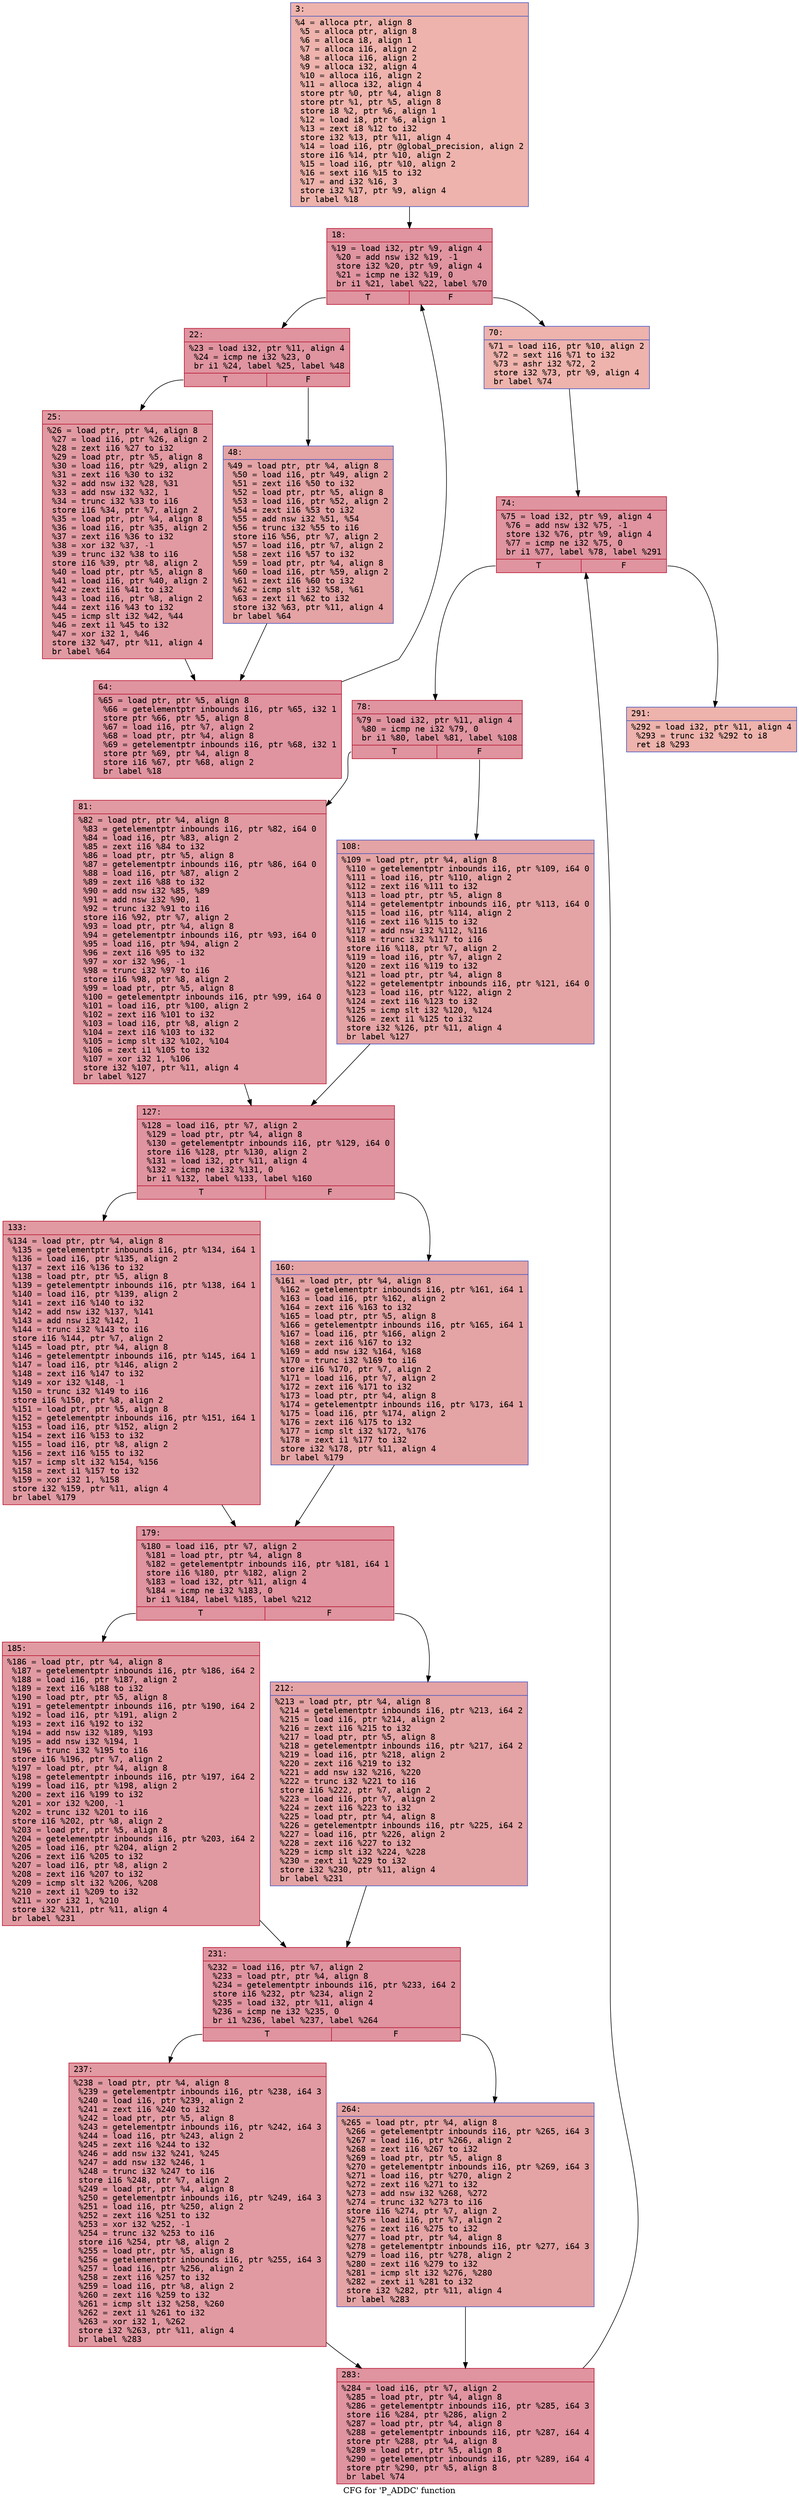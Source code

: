 digraph "CFG for 'P_ADDC' function" {
	label="CFG for 'P_ADDC' function";

	Node0x6000015b40f0 [shape=record,color="#3d50c3ff", style=filled, fillcolor="#d6524470" fontname="Courier",label="{3:\l|  %4 = alloca ptr, align 8\l  %5 = alloca ptr, align 8\l  %6 = alloca i8, align 1\l  %7 = alloca i16, align 2\l  %8 = alloca i16, align 2\l  %9 = alloca i32, align 4\l  %10 = alloca i16, align 2\l  %11 = alloca i32, align 4\l  store ptr %0, ptr %4, align 8\l  store ptr %1, ptr %5, align 8\l  store i8 %2, ptr %6, align 1\l  %12 = load i8, ptr %6, align 1\l  %13 = zext i8 %12 to i32\l  store i32 %13, ptr %11, align 4\l  %14 = load i16, ptr @global_precision, align 2\l  store i16 %14, ptr %10, align 2\l  %15 = load i16, ptr %10, align 2\l  %16 = sext i16 %15 to i32\l  %17 = and i32 %16, 3\l  store i32 %17, ptr %9, align 4\l  br label %18\l}"];
	Node0x6000015b40f0 -> Node0x6000015b4140[tooltip="3 -> 18\nProbability 100.00%" ];
	Node0x6000015b4140 [shape=record,color="#b70d28ff", style=filled, fillcolor="#b70d2870" fontname="Courier",label="{18:\l|  %19 = load i32, ptr %9, align 4\l  %20 = add nsw i32 %19, -1\l  store i32 %20, ptr %9, align 4\l  %21 = icmp ne i32 %19, 0\l  br i1 %21, label %22, label %70\l|{<s0>T|<s1>F}}"];
	Node0x6000015b4140:s0 -> Node0x6000015b4190[tooltip="18 -> 22\nProbability 96.88%" ];
	Node0x6000015b4140:s1 -> Node0x6000015b42d0[tooltip="18 -> 70\nProbability 3.12%" ];
	Node0x6000015b4190 [shape=record,color="#b70d28ff", style=filled, fillcolor="#b70d2870" fontname="Courier",label="{22:\l|  %23 = load i32, ptr %11, align 4\l  %24 = icmp ne i32 %23, 0\l  br i1 %24, label %25, label %48\l|{<s0>T|<s1>F}}"];
	Node0x6000015b4190:s0 -> Node0x6000015b41e0[tooltip="22 -> 25\nProbability 62.50%" ];
	Node0x6000015b4190:s1 -> Node0x6000015b4230[tooltip="22 -> 48\nProbability 37.50%" ];
	Node0x6000015b41e0 [shape=record,color="#b70d28ff", style=filled, fillcolor="#bb1b2c70" fontname="Courier",label="{25:\l|  %26 = load ptr, ptr %4, align 8\l  %27 = load i16, ptr %26, align 2\l  %28 = zext i16 %27 to i32\l  %29 = load ptr, ptr %5, align 8\l  %30 = load i16, ptr %29, align 2\l  %31 = zext i16 %30 to i32\l  %32 = add nsw i32 %28, %31\l  %33 = add nsw i32 %32, 1\l  %34 = trunc i32 %33 to i16\l  store i16 %34, ptr %7, align 2\l  %35 = load ptr, ptr %4, align 8\l  %36 = load i16, ptr %35, align 2\l  %37 = zext i16 %36 to i32\l  %38 = xor i32 %37, -1\l  %39 = trunc i32 %38 to i16\l  store i16 %39, ptr %8, align 2\l  %40 = load ptr, ptr %5, align 8\l  %41 = load i16, ptr %40, align 2\l  %42 = zext i16 %41 to i32\l  %43 = load i16, ptr %8, align 2\l  %44 = zext i16 %43 to i32\l  %45 = icmp slt i32 %42, %44\l  %46 = zext i1 %45 to i32\l  %47 = xor i32 1, %46\l  store i32 %47, ptr %11, align 4\l  br label %64\l}"];
	Node0x6000015b41e0 -> Node0x6000015b4280[tooltip="25 -> 64\nProbability 100.00%" ];
	Node0x6000015b4230 [shape=record,color="#3d50c3ff", style=filled, fillcolor="#c32e3170" fontname="Courier",label="{48:\l|  %49 = load ptr, ptr %4, align 8\l  %50 = load i16, ptr %49, align 2\l  %51 = zext i16 %50 to i32\l  %52 = load ptr, ptr %5, align 8\l  %53 = load i16, ptr %52, align 2\l  %54 = zext i16 %53 to i32\l  %55 = add nsw i32 %51, %54\l  %56 = trunc i32 %55 to i16\l  store i16 %56, ptr %7, align 2\l  %57 = load i16, ptr %7, align 2\l  %58 = zext i16 %57 to i32\l  %59 = load ptr, ptr %4, align 8\l  %60 = load i16, ptr %59, align 2\l  %61 = zext i16 %60 to i32\l  %62 = icmp slt i32 %58, %61\l  %63 = zext i1 %62 to i32\l  store i32 %63, ptr %11, align 4\l  br label %64\l}"];
	Node0x6000015b4230 -> Node0x6000015b4280[tooltip="48 -> 64\nProbability 100.00%" ];
	Node0x6000015b4280 [shape=record,color="#b70d28ff", style=filled, fillcolor="#b70d2870" fontname="Courier",label="{64:\l|  %65 = load ptr, ptr %5, align 8\l  %66 = getelementptr inbounds i16, ptr %65, i32 1\l  store ptr %66, ptr %5, align 8\l  %67 = load i16, ptr %7, align 2\l  %68 = load ptr, ptr %4, align 8\l  %69 = getelementptr inbounds i16, ptr %68, i32 1\l  store ptr %69, ptr %4, align 8\l  store i16 %67, ptr %68, align 2\l  br label %18\l}"];
	Node0x6000015b4280 -> Node0x6000015b4140[tooltip="64 -> 18\nProbability 100.00%" ];
	Node0x6000015b42d0 [shape=record,color="#3d50c3ff", style=filled, fillcolor="#d6524470" fontname="Courier",label="{70:\l|  %71 = load i16, ptr %10, align 2\l  %72 = sext i16 %71 to i32\l  %73 = ashr i32 %72, 2\l  store i32 %73, ptr %9, align 4\l  br label %74\l}"];
	Node0x6000015b42d0 -> Node0x6000015b4320[tooltip="70 -> 74\nProbability 100.00%" ];
	Node0x6000015b4320 [shape=record,color="#b70d28ff", style=filled, fillcolor="#b70d2870" fontname="Courier",label="{74:\l|  %75 = load i32, ptr %9, align 4\l  %76 = add nsw i32 %75, -1\l  store i32 %76, ptr %9, align 4\l  %77 = icmp ne i32 %75, 0\l  br i1 %77, label %78, label %291\l|{<s0>T|<s1>F}}"];
	Node0x6000015b4320:s0 -> Node0x6000015b4370[tooltip="74 -> 78\nProbability 96.88%" ];
	Node0x6000015b4320:s1 -> Node0x6000015b4780[tooltip="74 -> 291\nProbability 3.12%" ];
	Node0x6000015b4370 [shape=record,color="#b70d28ff", style=filled, fillcolor="#b70d2870" fontname="Courier",label="{78:\l|  %79 = load i32, ptr %11, align 4\l  %80 = icmp ne i32 %79, 0\l  br i1 %80, label %81, label %108\l|{<s0>T|<s1>F}}"];
	Node0x6000015b4370:s0 -> Node0x6000015b43c0[tooltip="78 -> 81\nProbability 62.50%" ];
	Node0x6000015b4370:s1 -> Node0x6000015b4410[tooltip="78 -> 108\nProbability 37.50%" ];
	Node0x6000015b43c0 [shape=record,color="#b70d28ff", style=filled, fillcolor="#bb1b2c70" fontname="Courier",label="{81:\l|  %82 = load ptr, ptr %4, align 8\l  %83 = getelementptr inbounds i16, ptr %82, i64 0\l  %84 = load i16, ptr %83, align 2\l  %85 = zext i16 %84 to i32\l  %86 = load ptr, ptr %5, align 8\l  %87 = getelementptr inbounds i16, ptr %86, i64 0\l  %88 = load i16, ptr %87, align 2\l  %89 = zext i16 %88 to i32\l  %90 = add nsw i32 %85, %89\l  %91 = add nsw i32 %90, 1\l  %92 = trunc i32 %91 to i16\l  store i16 %92, ptr %7, align 2\l  %93 = load ptr, ptr %4, align 8\l  %94 = getelementptr inbounds i16, ptr %93, i64 0\l  %95 = load i16, ptr %94, align 2\l  %96 = zext i16 %95 to i32\l  %97 = xor i32 %96, -1\l  %98 = trunc i32 %97 to i16\l  store i16 %98, ptr %8, align 2\l  %99 = load ptr, ptr %5, align 8\l  %100 = getelementptr inbounds i16, ptr %99, i64 0\l  %101 = load i16, ptr %100, align 2\l  %102 = zext i16 %101 to i32\l  %103 = load i16, ptr %8, align 2\l  %104 = zext i16 %103 to i32\l  %105 = icmp slt i32 %102, %104\l  %106 = zext i1 %105 to i32\l  %107 = xor i32 1, %106\l  store i32 %107, ptr %11, align 4\l  br label %127\l}"];
	Node0x6000015b43c0 -> Node0x6000015b4460[tooltip="81 -> 127\nProbability 100.00%" ];
	Node0x6000015b4410 [shape=record,color="#3d50c3ff", style=filled, fillcolor="#c32e3170" fontname="Courier",label="{108:\l|  %109 = load ptr, ptr %4, align 8\l  %110 = getelementptr inbounds i16, ptr %109, i64 0\l  %111 = load i16, ptr %110, align 2\l  %112 = zext i16 %111 to i32\l  %113 = load ptr, ptr %5, align 8\l  %114 = getelementptr inbounds i16, ptr %113, i64 0\l  %115 = load i16, ptr %114, align 2\l  %116 = zext i16 %115 to i32\l  %117 = add nsw i32 %112, %116\l  %118 = trunc i32 %117 to i16\l  store i16 %118, ptr %7, align 2\l  %119 = load i16, ptr %7, align 2\l  %120 = zext i16 %119 to i32\l  %121 = load ptr, ptr %4, align 8\l  %122 = getelementptr inbounds i16, ptr %121, i64 0\l  %123 = load i16, ptr %122, align 2\l  %124 = zext i16 %123 to i32\l  %125 = icmp slt i32 %120, %124\l  %126 = zext i1 %125 to i32\l  store i32 %126, ptr %11, align 4\l  br label %127\l}"];
	Node0x6000015b4410 -> Node0x6000015b4460[tooltip="108 -> 127\nProbability 100.00%" ];
	Node0x6000015b4460 [shape=record,color="#b70d28ff", style=filled, fillcolor="#b70d2870" fontname="Courier",label="{127:\l|  %128 = load i16, ptr %7, align 2\l  %129 = load ptr, ptr %4, align 8\l  %130 = getelementptr inbounds i16, ptr %129, i64 0\l  store i16 %128, ptr %130, align 2\l  %131 = load i32, ptr %11, align 4\l  %132 = icmp ne i32 %131, 0\l  br i1 %132, label %133, label %160\l|{<s0>T|<s1>F}}"];
	Node0x6000015b4460:s0 -> Node0x6000015b44b0[tooltip="127 -> 133\nProbability 62.50%" ];
	Node0x6000015b4460:s1 -> Node0x6000015b4500[tooltip="127 -> 160\nProbability 37.50%" ];
	Node0x6000015b44b0 [shape=record,color="#b70d28ff", style=filled, fillcolor="#bb1b2c70" fontname="Courier",label="{133:\l|  %134 = load ptr, ptr %4, align 8\l  %135 = getelementptr inbounds i16, ptr %134, i64 1\l  %136 = load i16, ptr %135, align 2\l  %137 = zext i16 %136 to i32\l  %138 = load ptr, ptr %5, align 8\l  %139 = getelementptr inbounds i16, ptr %138, i64 1\l  %140 = load i16, ptr %139, align 2\l  %141 = zext i16 %140 to i32\l  %142 = add nsw i32 %137, %141\l  %143 = add nsw i32 %142, 1\l  %144 = trunc i32 %143 to i16\l  store i16 %144, ptr %7, align 2\l  %145 = load ptr, ptr %4, align 8\l  %146 = getelementptr inbounds i16, ptr %145, i64 1\l  %147 = load i16, ptr %146, align 2\l  %148 = zext i16 %147 to i32\l  %149 = xor i32 %148, -1\l  %150 = trunc i32 %149 to i16\l  store i16 %150, ptr %8, align 2\l  %151 = load ptr, ptr %5, align 8\l  %152 = getelementptr inbounds i16, ptr %151, i64 1\l  %153 = load i16, ptr %152, align 2\l  %154 = zext i16 %153 to i32\l  %155 = load i16, ptr %8, align 2\l  %156 = zext i16 %155 to i32\l  %157 = icmp slt i32 %154, %156\l  %158 = zext i1 %157 to i32\l  %159 = xor i32 1, %158\l  store i32 %159, ptr %11, align 4\l  br label %179\l}"];
	Node0x6000015b44b0 -> Node0x6000015b4550[tooltip="133 -> 179\nProbability 100.00%" ];
	Node0x6000015b4500 [shape=record,color="#3d50c3ff", style=filled, fillcolor="#c32e3170" fontname="Courier",label="{160:\l|  %161 = load ptr, ptr %4, align 8\l  %162 = getelementptr inbounds i16, ptr %161, i64 1\l  %163 = load i16, ptr %162, align 2\l  %164 = zext i16 %163 to i32\l  %165 = load ptr, ptr %5, align 8\l  %166 = getelementptr inbounds i16, ptr %165, i64 1\l  %167 = load i16, ptr %166, align 2\l  %168 = zext i16 %167 to i32\l  %169 = add nsw i32 %164, %168\l  %170 = trunc i32 %169 to i16\l  store i16 %170, ptr %7, align 2\l  %171 = load i16, ptr %7, align 2\l  %172 = zext i16 %171 to i32\l  %173 = load ptr, ptr %4, align 8\l  %174 = getelementptr inbounds i16, ptr %173, i64 1\l  %175 = load i16, ptr %174, align 2\l  %176 = zext i16 %175 to i32\l  %177 = icmp slt i32 %172, %176\l  %178 = zext i1 %177 to i32\l  store i32 %178, ptr %11, align 4\l  br label %179\l}"];
	Node0x6000015b4500 -> Node0x6000015b4550[tooltip="160 -> 179\nProbability 100.00%" ];
	Node0x6000015b4550 [shape=record,color="#b70d28ff", style=filled, fillcolor="#b70d2870" fontname="Courier",label="{179:\l|  %180 = load i16, ptr %7, align 2\l  %181 = load ptr, ptr %4, align 8\l  %182 = getelementptr inbounds i16, ptr %181, i64 1\l  store i16 %180, ptr %182, align 2\l  %183 = load i32, ptr %11, align 4\l  %184 = icmp ne i32 %183, 0\l  br i1 %184, label %185, label %212\l|{<s0>T|<s1>F}}"];
	Node0x6000015b4550:s0 -> Node0x6000015b45a0[tooltip="179 -> 185\nProbability 62.50%" ];
	Node0x6000015b4550:s1 -> Node0x6000015b45f0[tooltip="179 -> 212\nProbability 37.50%" ];
	Node0x6000015b45a0 [shape=record,color="#b70d28ff", style=filled, fillcolor="#bb1b2c70" fontname="Courier",label="{185:\l|  %186 = load ptr, ptr %4, align 8\l  %187 = getelementptr inbounds i16, ptr %186, i64 2\l  %188 = load i16, ptr %187, align 2\l  %189 = zext i16 %188 to i32\l  %190 = load ptr, ptr %5, align 8\l  %191 = getelementptr inbounds i16, ptr %190, i64 2\l  %192 = load i16, ptr %191, align 2\l  %193 = zext i16 %192 to i32\l  %194 = add nsw i32 %189, %193\l  %195 = add nsw i32 %194, 1\l  %196 = trunc i32 %195 to i16\l  store i16 %196, ptr %7, align 2\l  %197 = load ptr, ptr %4, align 8\l  %198 = getelementptr inbounds i16, ptr %197, i64 2\l  %199 = load i16, ptr %198, align 2\l  %200 = zext i16 %199 to i32\l  %201 = xor i32 %200, -1\l  %202 = trunc i32 %201 to i16\l  store i16 %202, ptr %8, align 2\l  %203 = load ptr, ptr %5, align 8\l  %204 = getelementptr inbounds i16, ptr %203, i64 2\l  %205 = load i16, ptr %204, align 2\l  %206 = zext i16 %205 to i32\l  %207 = load i16, ptr %8, align 2\l  %208 = zext i16 %207 to i32\l  %209 = icmp slt i32 %206, %208\l  %210 = zext i1 %209 to i32\l  %211 = xor i32 1, %210\l  store i32 %211, ptr %11, align 4\l  br label %231\l}"];
	Node0x6000015b45a0 -> Node0x6000015b4640[tooltip="185 -> 231\nProbability 100.00%" ];
	Node0x6000015b45f0 [shape=record,color="#3d50c3ff", style=filled, fillcolor="#c32e3170" fontname="Courier",label="{212:\l|  %213 = load ptr, ptr %4, align 8\l  %214 = getelementptr inbounds i16, ptr %213, i64 2\l  %215 = load i16, ptr %214, align 2\l  %216 = zext i16 %215 to i32\l  %217 = load ptr, ptr %5, align 8\l  %218 = getelementptr inbounds i16, ptr %217, i64 2\l  %219 = load i16, ptr %218, align 2\l  %220 = zext i16 %219 to i32\l  %221 = add nsw i32 %216, %220\l  %222 = trunc i32 %221 to i16\l  store i16 %222, ptr %7, align 2\l  %223 = load i16, ptr %7, align 2\l  %224 = zext i16 %223 to i32\l  %225 = load ptr, ptr %4, align 8\l  %226 = getelementptr inbounds i16, ptr %225, i64 2\l  %227 = load i16, ptr %226, align 2\l  %228 = zext i16 %227 to i32\l  %229 = icmp slt i32 %224, %228\l  %230 = zext i1 %229 to i32\l  store i32 %230, ptr %11, align 4\l  br label %231\l}"];
	Node0x6000015b45f0 -> Node0x6000015b4640[tooltip="212 -> 231\nProbability 100.00%" ];
	Node0x6000015b4640 [shape=record,color="#b70d28ff", style=filled, fillcolor="#b70d2870" fontname="Courier",label="{231:\l|  %232 = load i16, ptr %7, align 2\l  %233 = load ptr, ptr %4, align 8\l  %234 = getelementptr inbounds i16, ptr %233, i64 2\l  store i16 %232, ptr %234, align 2\l  %235 = load i32, ptr %11, align 4\l  %236 = icmp ne i32 %235, 0\l  br i1 %236, label %237, label %264\l|{<s0>T|<s1>F}}"];
	Node0x6000015b4640:s0 -> Node0x6000015b4690[tooltip="231 -> 237\nProbability 62.50%" ];
	Node0x6000015b4640:s1 -> Node0x6000015b46e0[tooltip="231 -> 264\nProbability 37.50%" ];
	Node0x6000015b4690 [shape=record,color="#b70d28ff", style=filled, fillcolor="#bb1b2c70" fontname="Courier",label="{237:\l|  %238 = load ptr, ptr %4, align 8\l  %239 = getelementptr inbounds i16, ptr %238, i64 3\l  %240 = load i16, ptr %239, align 2\l  %241 = zext i16 %240 to i32\l  %242 = load ptr, ptr %5, align 8\l  %243 = getelementptr inbounds i16, ptr %242, i64 3\l  %244 = load i16, ptr %243, align 2\l  %245 = zext i16 %244 to i32\l  %246 = add nsw i32 %241, %245\l  %247 = add nsw i32 %246, 1\l  %248 = trunc i32 %247 to i16\l  store i16 %248, ptr %7, align 2\l  %249 = load ptr, ptr %4, align 8\l  %250 = getelementptr inbounds i16, ptr %249, i64 3\l  %251 = load i16, ptr %250, align 2\l  %252 = zext i16 %251 to i32\l  %253 = xor i32 %252, -1\l  %254 = trunc i32 %253 to i16\l  store i16 %254, ptr %8, align 2\l  %255 = load ptr, ptr %5, align 8\l  %256 = getelementptr inbounds i16, ptr %255, i64 3\l  %257 = load i16, ptr %256, align 2\l  %258 = zext i16 %257 to i32\l  %259 = load i16, ptr %8, align 2\l  %260 = zext i16 %259 to i32\l  %261 = icmp slt i32 %258, %260\l  %262 = zext i1 %261 to i32\l  %263 = xor i32 1, %262\l  store i32 %263, ptr %11, align 4\l  br label %283\l}"];
	Node0x6000015b4690 -> Node0x6000015b4730[tooltip="237 -> 283\nProbability 100.00%" ];
	Node0x6000015b46e0 [shape=record,color="#3d50c3ff", style=filled, fillcolor="#c32e3170" fontname="Courier",label="{264:\l|  %265 = load ptr, ptr %4, align 8\l  %266 = getelementptr inbounds i16, ptr %265, i64 3\l  %267 = load i16, ptr %266, align 2\l  %268 = zext i16 %267 to i32\l  %269 = load ptr, ptr %5, align 8\l  %270 = getelementptr inbounds i16, ptr %269, i64 3\l  %271 = load i16, ptr %270, align 2\l  %272 = zext i16 %271 to i32\l  %273 = add nsw i32 %268, %272\l  %274 = trunc i32 %273 to i16\l  store i16 %274, ptr %7, align 2\l  %275 = load i16, ptr %7, align 2\l  %276 = zext i16 %275 to i32\l  %277 = load ptr, ptr %4, align 8\l  %278 = getelementptr inbounds i16, ptr %277, i64 3\l  %279 = load i16, ptr %278, align 2\l  %280 = zext i16 %279 to i32\l  %281 = icmp slt i32 %276, %280\l  %282 = zext i1 %281 to i32\l  store i32 %282, ptr %11, align 4\l  br label %283\l}"];
	Node0x6000015b46e0 -> Node0x6000015b4730[tooltip="264 -> 283\nProbability 100.00%" ];
	Node0x6000015b4730 [shape=record,color="#b70d28ff", style=filled, fillcolor="#b70d2870" fontname="Courier",label="{283:\l|  %284 = load i16, ptr %7, align 2\l  %285 = load ptr, ptr %4, align 8\l  %286 = getelementptr inbounds i16, ptr %285, i64 3\l  store i16 %284, ptr %286, align 2\l  %287 = load ptr, ptr %4, align 8\l  %288 = getelementptr inbounds i16, ptr %287, i64 4\l  store ptr %288, ptr %4, align 8\l  %289 = load ptr, ptr %5, align 8\l  %290 = getelementptr inbounds i16, ptr %289, i64 4\l  store ptr %290, ptr %5, align 8\l  br label %74\l}"];
	Node0x6000015b4730 -> Node0x6000015b4320[tooltip="283 -> 74\nProbability 100.00%" ];
	Node0x6000015b4780 [shape=record,color="#3d50c3ff", style=filled, fillcolor="#d6524470" fontname="Courier",label="{291:\l|  %292 = load i32, ptr %11, align 4\l  %293 = trunc i32 %292 to i8\l  ret i8 %293\l}"];
}
